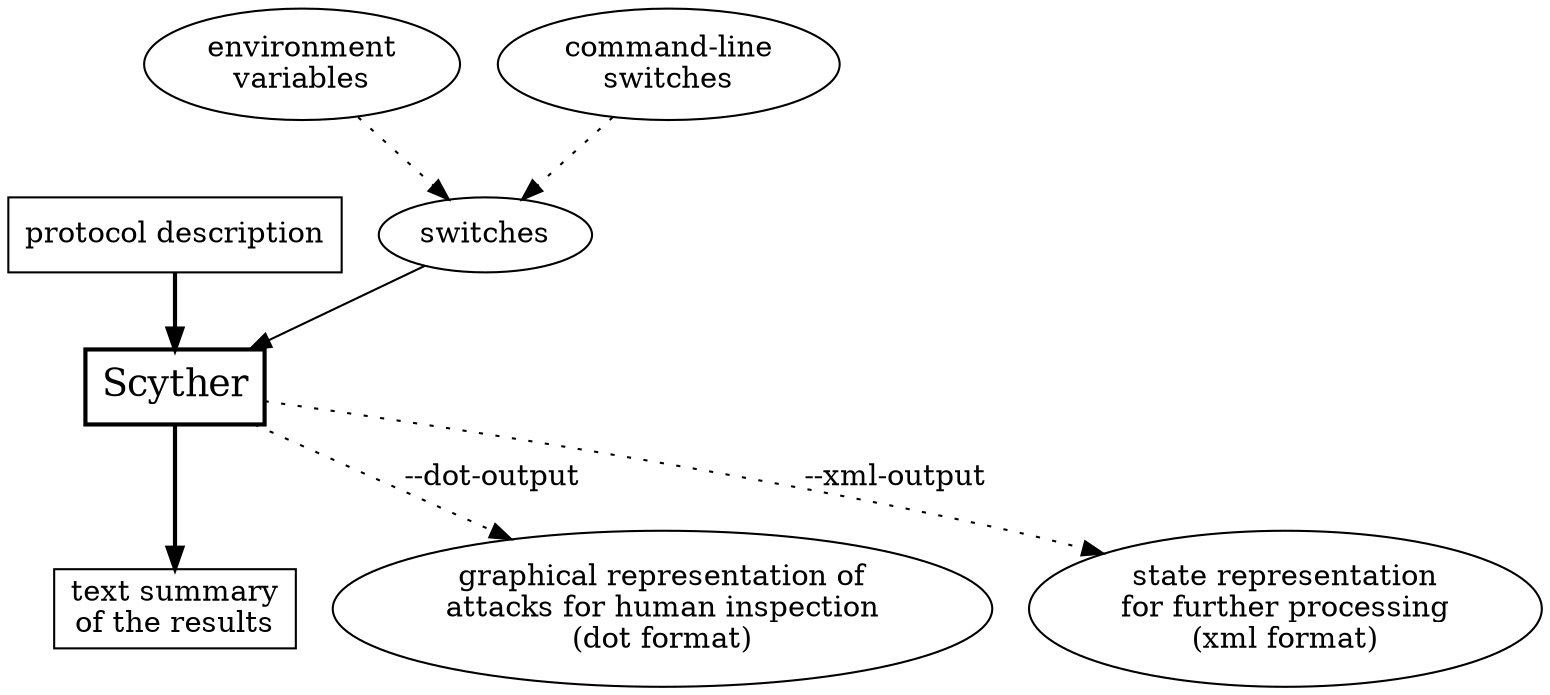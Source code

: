 digraph scytherflow {

  subgraph normal {

    spdl [label="protocol description",shape=box,];
    scyther [shape=box,label="Scyther",style=bold,fontsize=18];
    summary [label="text summary\nof the results",shape=box];
    spdl -> scyther [style=bold,weight=10.0];
    scyther -> summary [style=bold,weight=10.0];

  }

  environment [label="environment\nvariables"];
  commandline [label="command-line\nswitches"];
  switches [label="switches"];
  graphical [label="graphical representation of\nattacks for human inspection\n(dot format)"];
  xml [label="state representation\nfor further processing\n(xml format)"];

  commandline -> switches [style=dotted];
  environment -> switches [style=dotted];
  switches -> scyther;
  scyther -> xml [style=dotted,label="--xml-output"];
  scyther -> graphical [style=dotted,label="--dot-output"];
}
